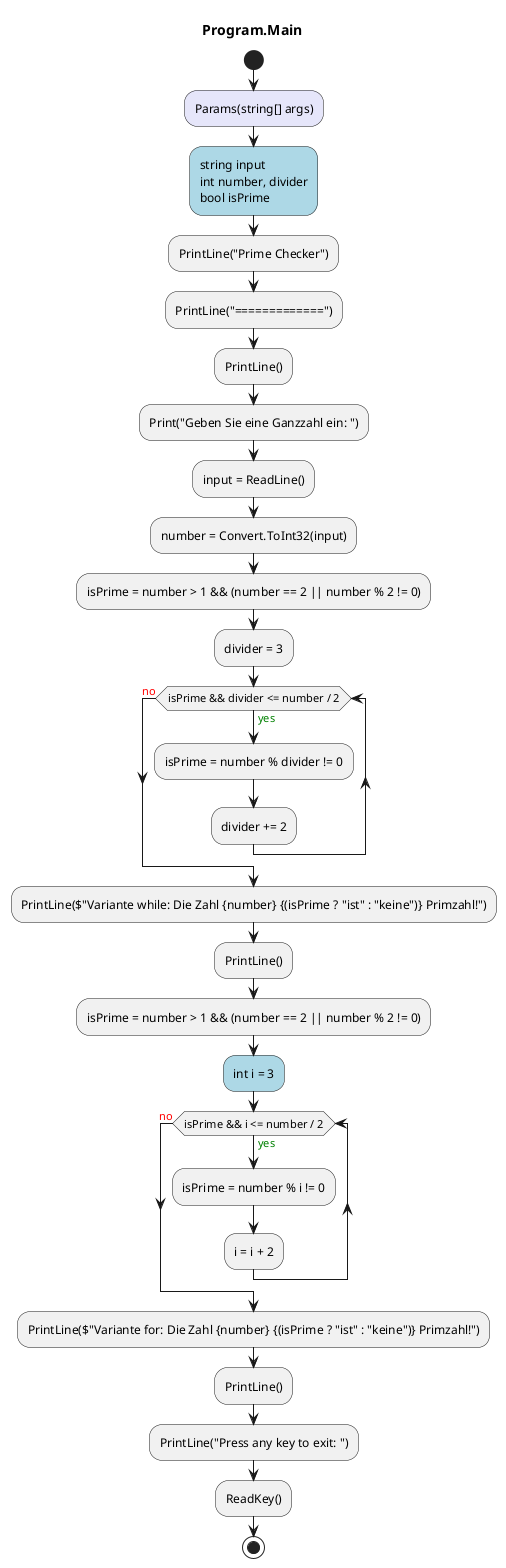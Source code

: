 @startuml Program.Main
title Program.Main
start
#Lavender:Params(string[] args);
#LightBlue:string input
int number, divider
bool isPrime;
:PrintLine("Prime Checker");
:PrintLine("=============");
:PrintLine();
:Print("Geben Sie eine Ganzzahl ein: ");
:input = ReadLine();
:number = Convert.ToInt32(input);
:isPrime = number > 1 && (number == 2 || number % 2 != 0);
:divider = 3;
while (isPrime && divider <= number / 2) is (<color:green>yes)
    :isPrime = number % divider != 0;
    :divider += 2;
endwhile (<color:red>no)
:PrintLine($"Variante while: Die Zahl {number} {(isPrime ? "ist" : "keine")} Primzahl!");
:PrintLine();
:isPrime = number > 1 && (number == 2 || number % 2 != 0);
#LightBlue:int i = 3;
while (isPrime && i <= number / 2) is (<color:green>yes)
    :isPrime = number % i != 0;
:i = i + 2;
endwhile (<color:red>no)
:PrintLine($"Variante for: Die Zahl {number} {(isPrime ? "ist" : "keine")} Primzahl!");
:PrintLine();
:PrintLine("Press any key to exit: ");
:ReadKey();
stop
@enduml

